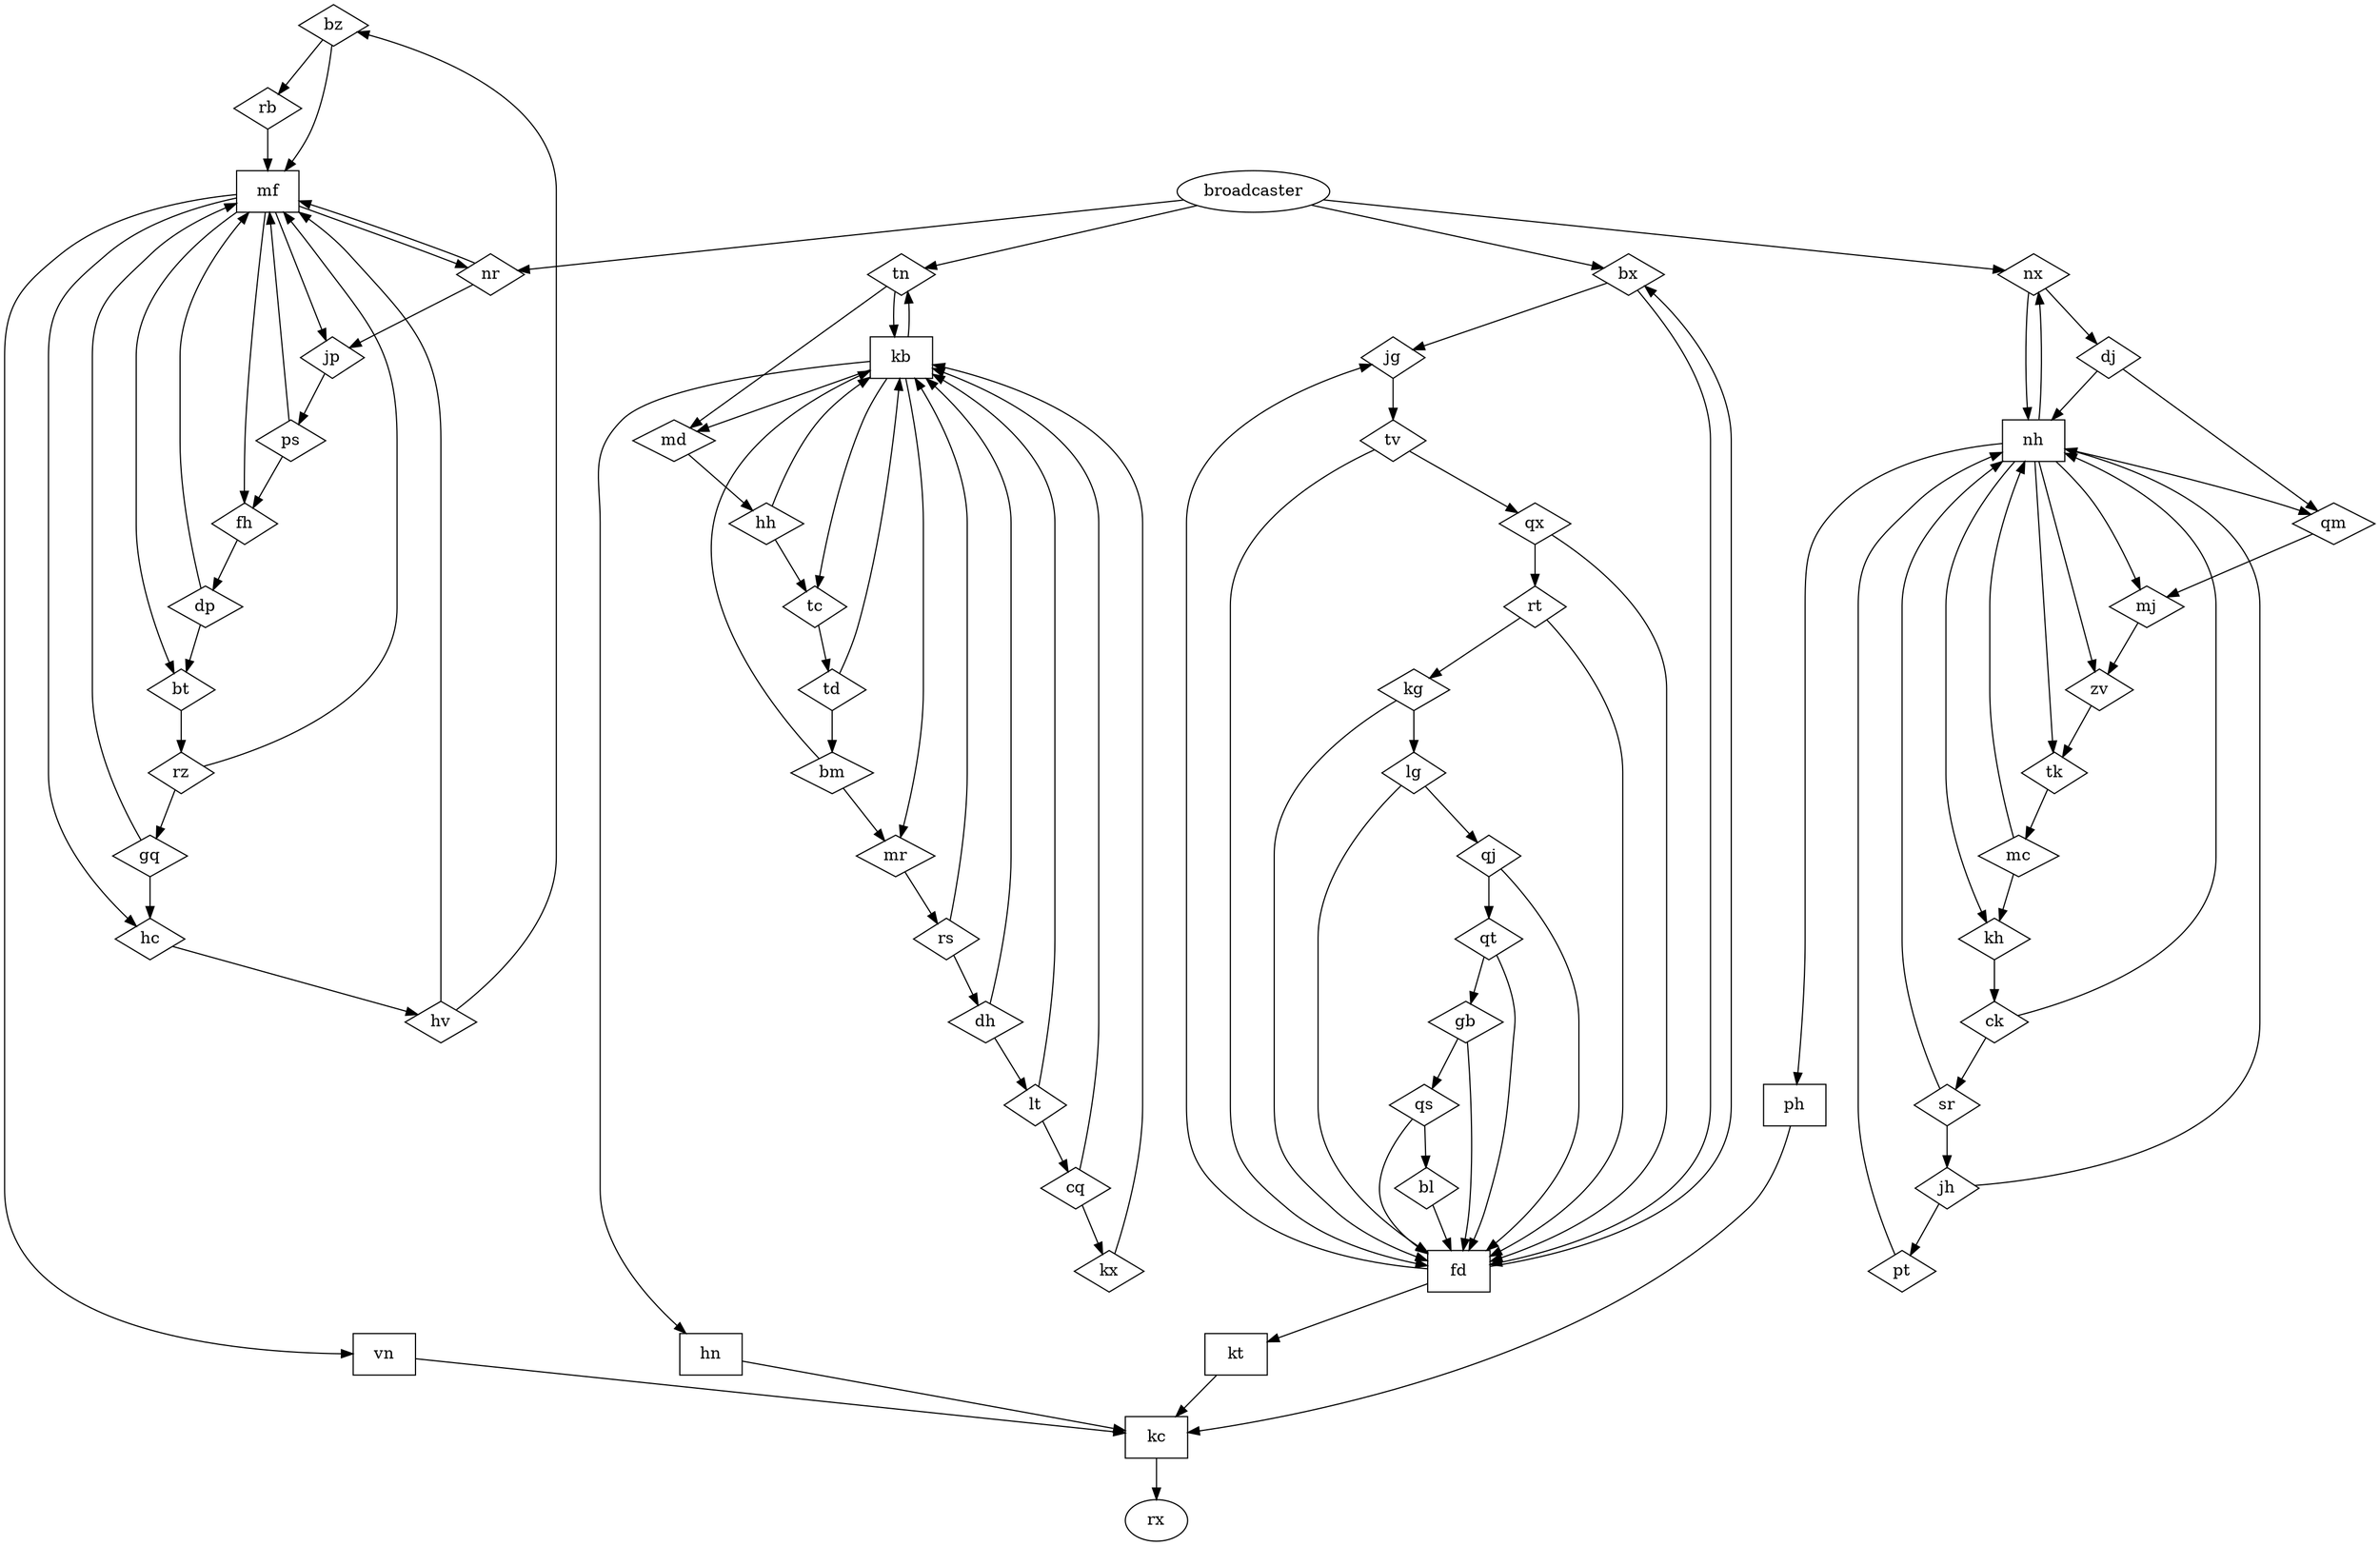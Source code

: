 digraph {
{
bz[shape="diamond"] 
tn[shape="diamond"] 
broadcaster 
jp[shape="diamond"] 
kc[shape="box"] 
dh[shape="diamond"] 
lt[shape="diamond"] 
ps[shape="diamond"] 
sr[shape="diamond"] 
jg[shape="diamond"] 
bx[shape="diamond"] 
kg[shape="diamond"] 
fh[shape="diamond"] 
hv[shape="diamond"] 
mj[shape="diamond"] 
rz[shape="diamond"] 
tc[shape="diamond"] 
bl[shape="diamond"] 
lg[shape="diamond"] 
gq[shape="diamond"] 
kh[shape="diamond"] 
td[shape="diamond"] 
cq[shape="diamond"] 
zv[shape="diamond"] 
nh[shape="box"] 
tk[shape="diamond"] 
nr[shape="diamond"] 
bt[shape="diamond"] 
dj[shape="diamond"] 
qt[shape="diamond"] 
rb[shape="diamond"] 
ph[shape="box"] 
dp[shape="diamond"] 
kb[shape="box"] 
gb[shape="diamond"] 
vn[shape="box"] 
rt[shape="diamond"] 
ck[shape="diamond"] 
qx[shape="diamond"] 
jh[shape="diamond"] 
mr[shape="diamond"] 
nx[shape="diamond"] 
qm[shape="diamond"] 
fd[shape="box"] 
rs[shape="diamond"] 
bm[shape="diamond"] 
tv[shape="diamond"] 
pt[shape="diamond"] 
qj[shape="diamond"] 
kx[shape="diamond"] 
qs[shape="diamond"] 
md[shape="diamond"] 
hh[shape="diamond"] 
mc[shape="diamond"] 
hc[shape="diamond"] 
kt[shape="box"] 
mf[shape="box"] 
hn[shape="box"] 
}
bz -> { rb, mf }
tn -> { kb, md }
broadcaster -> { nr, tn, bx, nx }
jp -> { ps }
kc -> { rx }
dh -> { kb, lt }
lt -> { cq, kb }
ps -> { mf, fh }
sr -> { nh, jh }
jg -> { tv }
bx -> { fd, jg }
kg -> { fd, lg }
fh -> { dp }
hv -> { mf, bz }
mj -> { zv }
rz -> { gq, mf }
tc -> { td }
bl -> { fd }
lg -> { fd, qj }
gq -> { hc, mf }
kh -> { ck }
td -> { kb, bm }
cq -> { kx, kb }
zv -> { tk }
nh -> { kh, zv, tk, mj, nx, qm, ph }
tk -> { mc }
nr -> { jp, mf }
bt -> { rz }
dj -> { nh, qm }
qt -> { gb, fd }
rb -> { mf }
ph -> { kc }
dp -> { bt, mf }
kb -> { hn, md, tc, tn, mr }
gb -> { fd, qs }
vn -> { kc }
rt -> { kg, fd }
ck -> { nh, sr }
qx -> { rt, fd }
jh -> { pt, nh }
mr -> { rs }
nx -> { nh, dj }
qm -> { mj }
fd -> { bx, kt, jg }
rs -> { kb, dh }
bm -> { kb, mr }
tv -> { qx, fd }
pt -> { nh }
qj -> { qt, fd }
kx -> { kb }
qs -> { bl, fd }
md -> { hh }
hh -> { tc, kb }
mc -> { kh, nh }
hc -> { hv }
kt -> { kc }
mf -> { fh, vn, bt, hc, nr, jp }
hn -> { kc }
}
